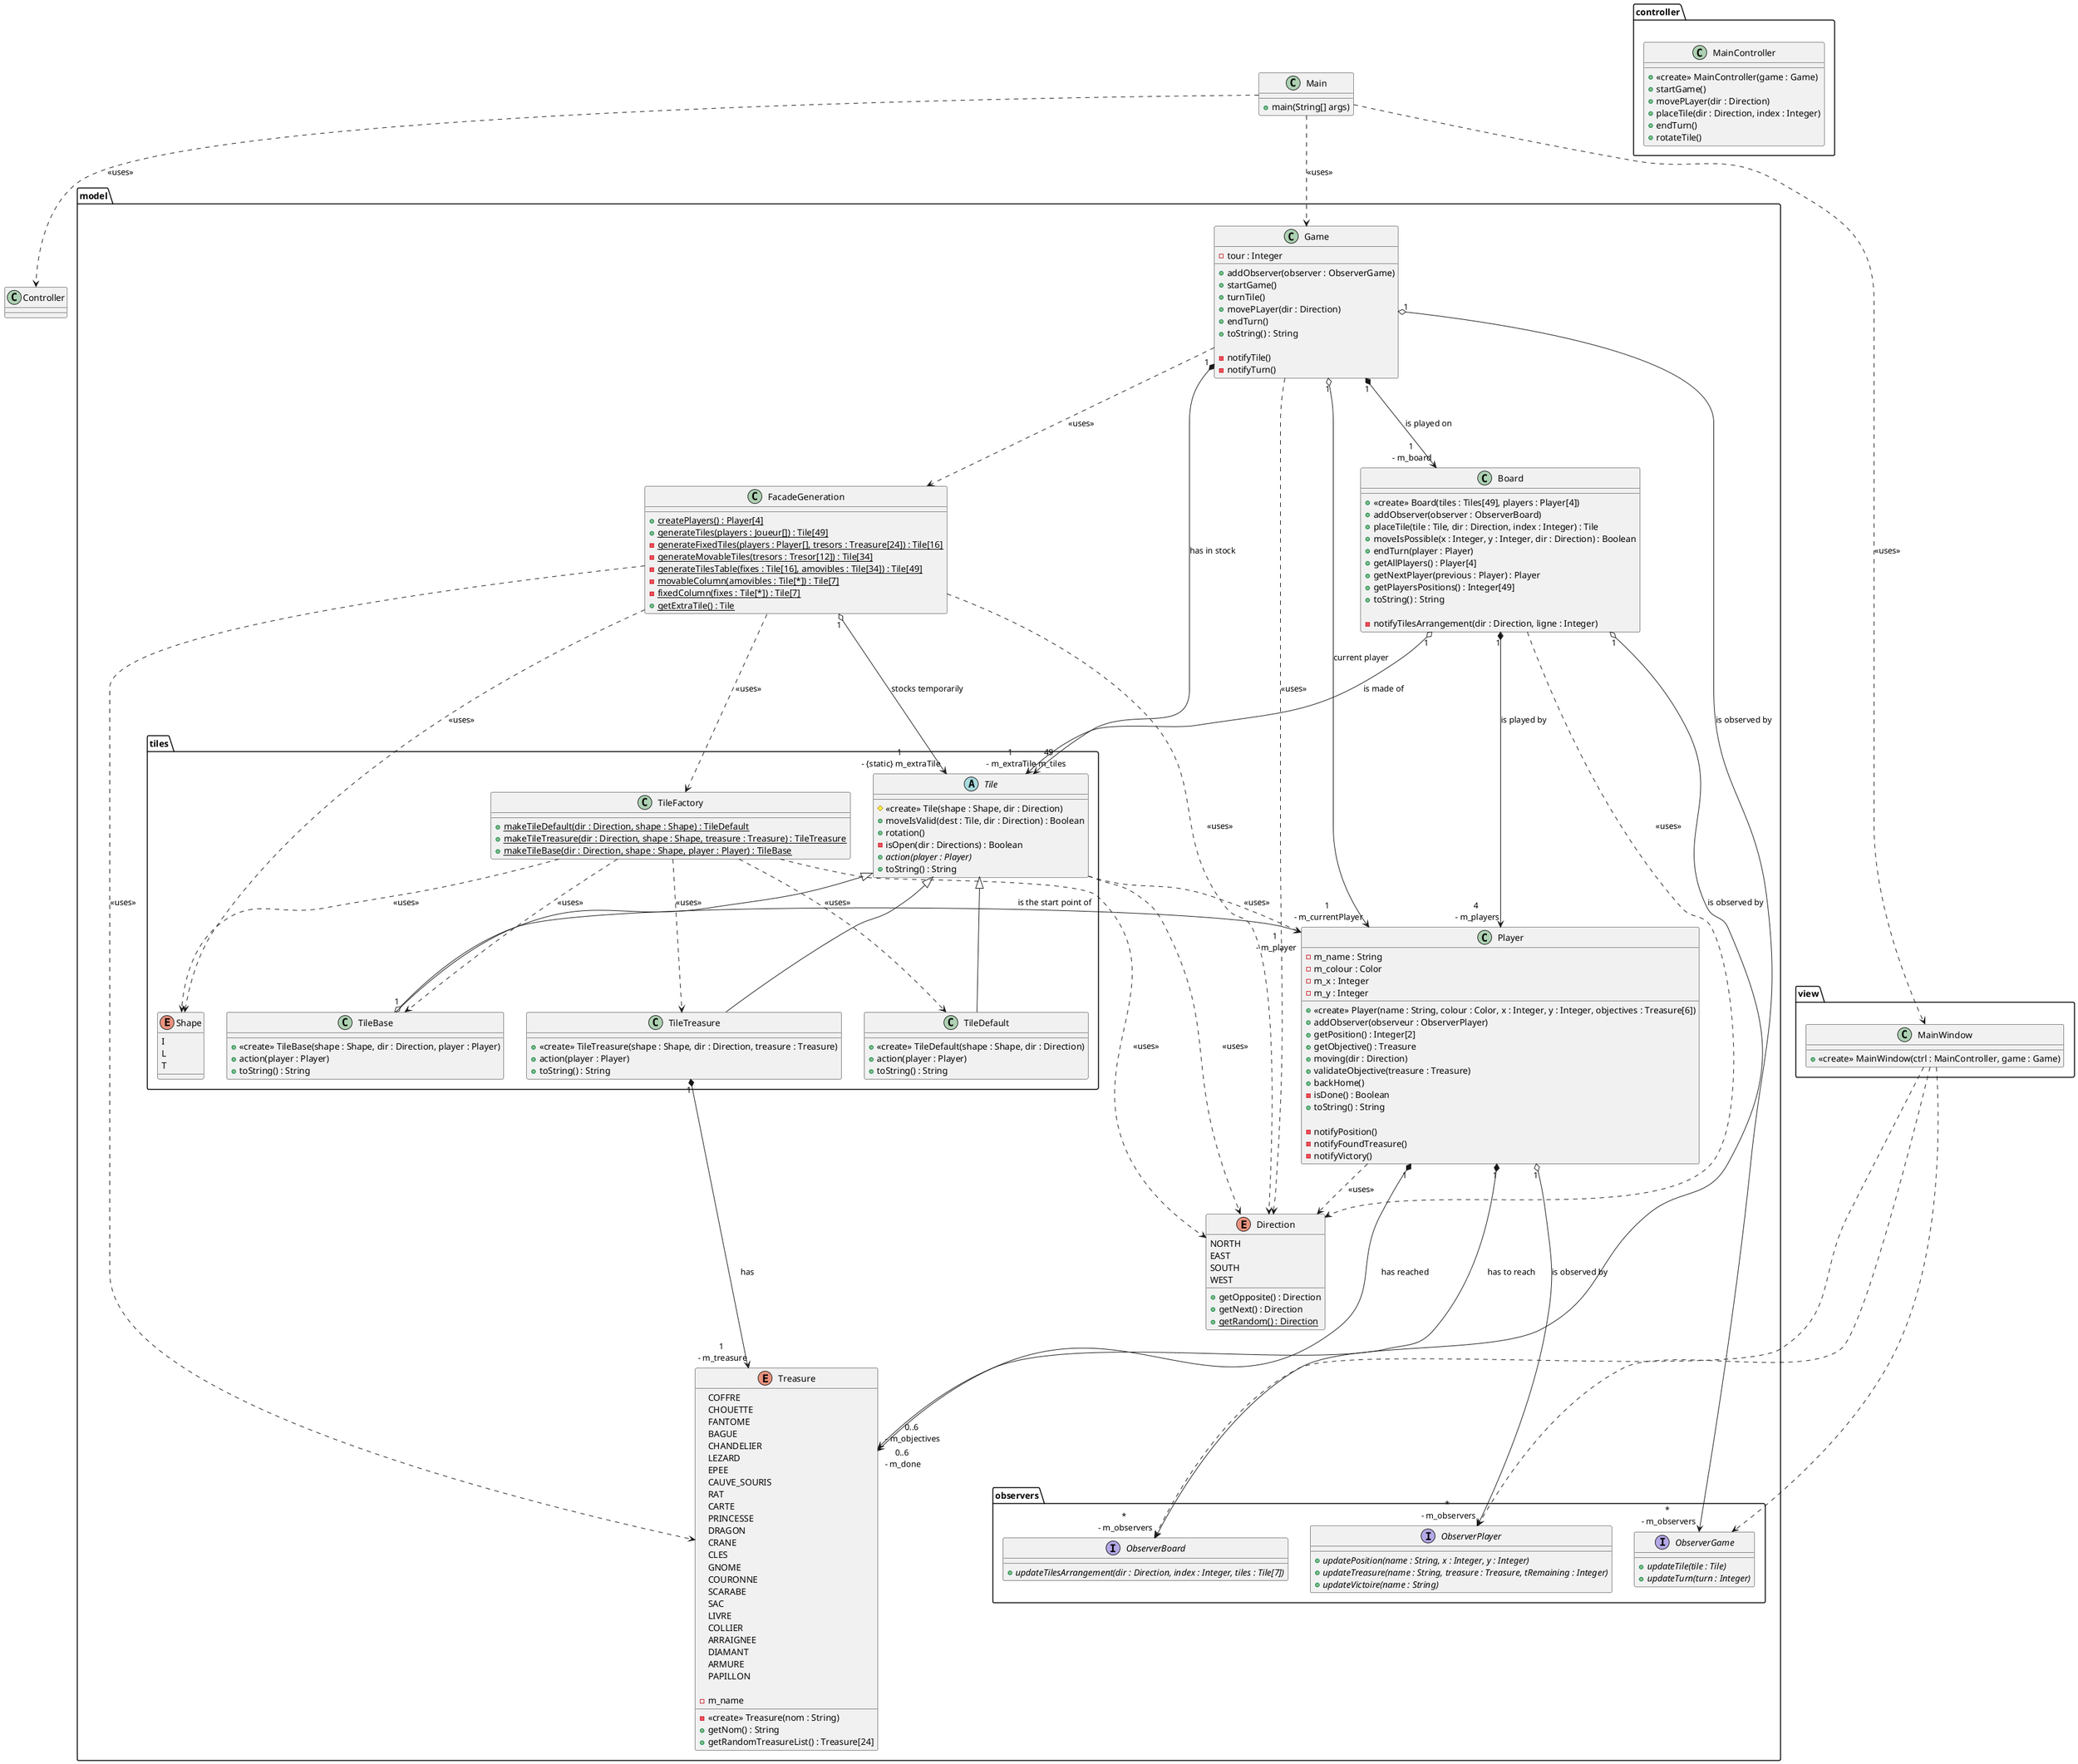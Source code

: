 @startuml
'https://plantuml.com/class-diagram

class Main
{
    + main(String[] args)
}

package model
{
    class Game
    {
        - tour : Integer

        + addObserver(observer : ObserverGame)
        + startGame()
        + turnTile()
        + movePLayer(dir : Direction)
        + endTurn()
        + toString() : String

        - notifyTile()
        - notifyTurn()
    }

    class FacadeGeneration
    {
        + {static} createPlayers() : Player[4]
        + {static} generateTiles(players : Joueur[]) : Tile[49]
        - {static} generateFixedTiles(players : Player[], tresors : Treasure[24]) : Tile[16]
        - {static} generateMovableTiles(tresors : Tresor[12]) : Tile[34]
        - {static} generateTilesTable(fixes : Tile[16], amovibles : Tile[34]) : Tile[49]
        - {static} movableColumn(amovibles : Tile[*]) : Tile[7]
        - {static} fixedColumn(fixes : Tile[*]) : Tile[7]
        + {static} getExtraTile() : Tile
    }

    class Board
    {
        + <<create>> Board(tiles : Tiles[49], players : Player[4])
        + addObserver(observer : ObserverBoard)
        + placeTile(tile : Tile, dir : Direction, index : Integer) : Tile
        + moveIsPossible(x : Integer, y : Integer, dir : Direction) : Boolean
        + endTurn(player : Player)
        + getAllPlayers() : Player[4]
        + getNextPlayer(previous : Player) : Player
        + getPlayersPositions() : Integer[49]
        + toString() : String

        - notifyTilesArrangement(dir : Direction, ligne : Integer)
    }

    enum Direction
    {
        NORTH
        EAST
        SOUTH
        WEST

        + getOpposite() : Direction
        + getNext() : Direction
        + {static} getRandom() : Direction
    }

    package tiles
    {
        class TileFactory
        {
            + {static} makeTileDefault(dir : Direction, shape : Shape) : TileDefault
            + {static} makeTileTreasure(dir : Direction, shape : Shape, treasure : Treasure) : TileTreasure
            + {static} makeTileBase(dir : Direction, shape : Shape, player : Player) : TileBase
        }

        enum Shape
        {
            I
            L
            T
        }

        abstract class Tile
        {
            # <<create>> Tile(shape : Shape, dir : Direction)
            + moveIsValid(dest : Tile, dir : Direction) : Boolean
            + rotation()
            - isOpen(dir : Directions) : Boolean
            + {abstract} action(player : Player)
            + toString() : String
        }

        class TileDefault extends Tile
        {
            + <<create>> TileDefault(shape : Shape, dir : Direction)
            + action(player : Player)
            + toString() : String
        }

        class TileBase extends Tile
        {
            + <<create>> TileBase(shape : Shape, dir : Direction, player : Player)
            + action(player : Player)
            + toString() : String
        }

        class TileTreasure extends Tile
        {
            + <<create>> TileTreasure(shape : Shape, dir : Direction, treasure : Treasure)
            + action(player : Player)
            + toString() : String
        }
    }

    class Player
    {
        - m_name : String
        - m_colour : Color
        - m_x : Integer
        - m_y : Integer

        + <<create>> Player(name : String, colour : Color, x : Integer, y : Integer, objectives : Treasure[6])
        + addObserver(observeur : ObserverPlayer)
        + getPosition() : Integer[2]
        + getObjective() : Treasure
        + moving(dir : Direction)
        + validateObjective(treasure : Treasure)
        + backHome()
        - isDone() : Boolean
        + toString() : String

        - notifyPosition()
        - notifyFoundTreasure()
        - notifyVictory()
    }

    enum Treasure
    {
        COFFRE
        CHOUETTE
        FANTOME
        BAGUE
        CHANDELIER
        LEZARD
        EPEE
        CAUVE_SOURIS
        RAT
        CARTE
        PRINCESSE
        DRAGON
        CRANE
        CLES
        GNOME
        COURONNE
        SCARABE
        SAC
        LIVRE
        COLLIER
        ARRAIGNEE
        DIAMANT
        ARMURE
        PAPILLON

        - <<create>> Treasure(nom : String)
        - m_name
        + getNom() : String
        + getRandomTreasureList() : Treasure[24]
    }

    package observers
    {
        interface ObserverPlayer
        {
            + {abstract} updatePosition(name : String, x : Integer, y : Integer)
            + {abstract} updateTreasure(name : String, treasure : Treasure, tRemaining : Integer)
            + {abstract} updateVictoire(name : String)
        }

        interface ObserverBoard
        {
            + {abstract} updateTilesArrangement(dir : Direction, index : Integer, tiles : Tile[7])
        }

        interface ObserverGame
        {
            + {abstract} updateTile(tile : Tile)
            + {abstract} updateTurn(turn : Integer)
        }
    }
}

package view
{
    class MainWindow
    {
        + <<create>> MainWindow(ctrl : MainController, game : Game)
    }
}

package controller
{
    class MainController
    {
        + <<create>> MainController(game : Game)
        + startGame()
        + movePLayer(dir : Direction)
        + placeTile(dir : Direction, index : Integer)
        + endTurn()
        + rotateTile()
    }
}

MainWindow ...> ObserverGame
MainWindow ...> ObserverBoard
MainWindow ...> ObserverPlayer

Main ..> Game : <<uses>>
Main ..> Controller : <<uses>>
Main ..> MainWindow : <<uses>>
Player ..> Direction : <<uses>>
Tile ..> Direction : <<uses>>
Tile ..> Player : <<uses>>
TileFactory ..> TileDefault : <<uses>>
TileFactory ..> TileTreasure : <<uses>>
TileFactory ..> TileBase : <<uses>>
TileFactory ..> Direction : <<uses>>
TileFactory ..> Shape : <<uses>>
Board ..> Direction : <<uses>>
Game ..> Direction : <<uses>>
Game ..> FacadeGeneration : <<uses>>
FacadeGeneration ..> TileFactory : <<uses>>
FacadeGeneration ..> Shape : <<uses>>
FacadeGeneration ..> Direction : <<uses>>
FacadeGeneration ..> Treasure : <<uses>>

Game "1" *---> "1\n - m_board" Board : is played on
Game "1" *---> "1\n - m_extraTile" Tile : has in stock
Game "1" o---> "1\n - m_currentPlayer" Player : current player
Game "1" o---> "*\n - m_observers" ObserverGame : is observed by

FacadeGeneration "1" o---> "1\n - {static} m_extraTile" Tile : stocks temporarily

Board "1" o---> "49\n - m_tiles" Tile : is made of
Board "1" *---> "4\n - m_players" Player : is played by
Board "1" o---> "*\n - m_observers" ObserverBoard : is observed by

TileTreasure "1" *---> "1\n - m_treasure" Treasure : has
TileBase "1" o---> "1\n - m_player" Player : is the start point of

Player "1" *---> "0..6\n - m_objectives" Treasure : has to reach
Player "1" *---> "0..6\n - m_done" Treasure : has reached
Player "1" o---> "*\n - m_observers" ObserverPlayer : is observed by

@enduml